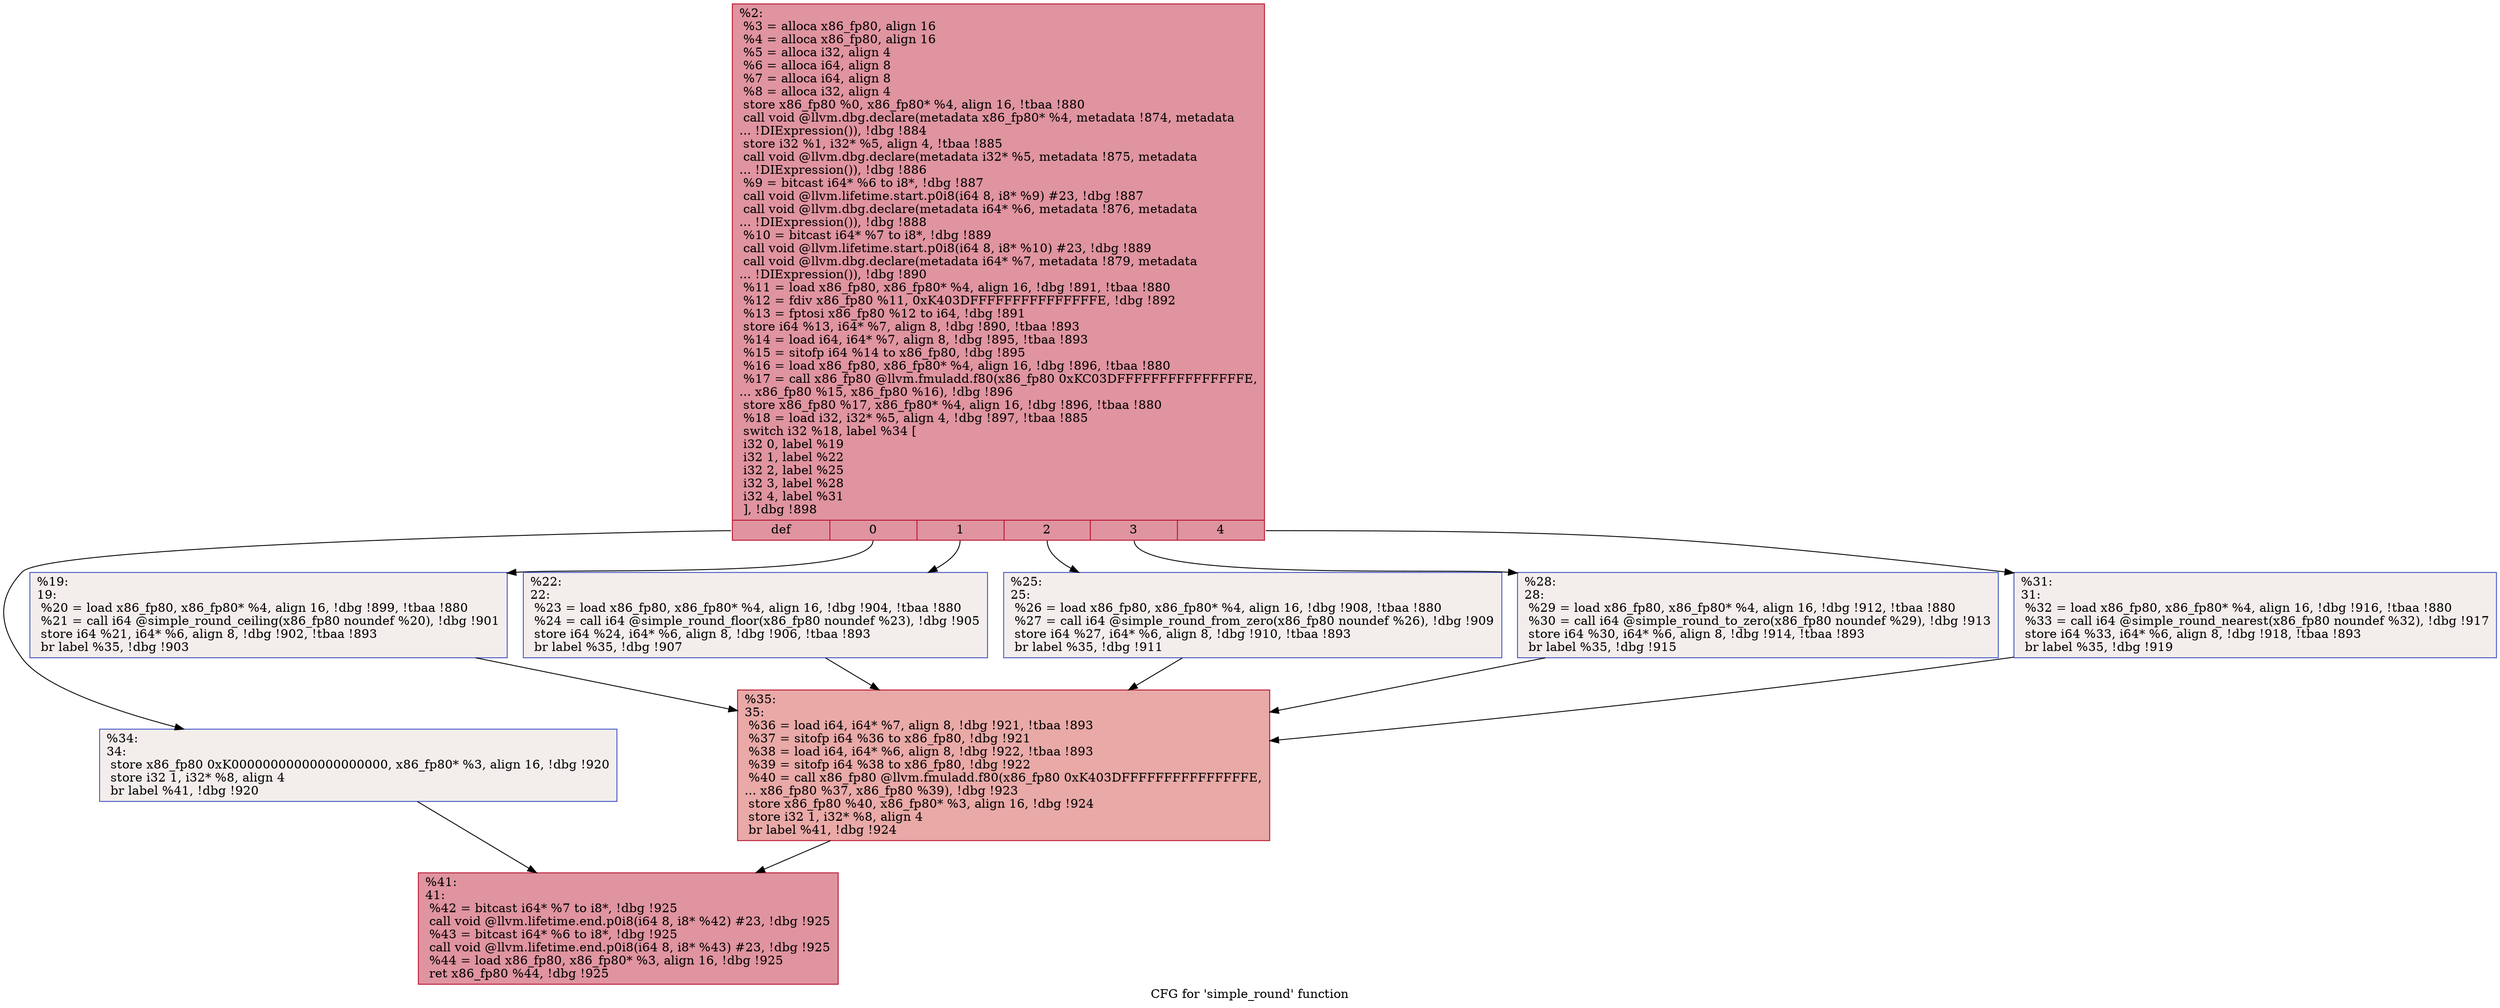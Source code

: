 digraph "CFG for 'simple_round' function" {
	label="CFG for 'simple_round' function";

	Node0xc9b9d0 [shape=record,color="#b70d28ff", style=filled, fillcolor="#b70d2870",label="{%2:\l  %3 = alloca x86_fp80, align 16\l  %4 = alloca x86_fp80, align 16\l  %5 = alloca i32, align 4\l  %6 = alloca i64, align 8\l  %7 = alloca i64, align 8\l  %8 = alloca i32, align 4\l  store x86_fp80 %0, x86_fp80* %4, align 16, !tbaa !880\l  call void @llvm.dbg.declare(metadata x86_fp80* %4, metadata !874, metadata\l... !DIExpression()), !dbg !884\l  store i32 %1, i32* %5, align 4, !tbaa !885\l  call void @llvm.dbg.declare(metadata i32* %5, metadata !875, metadata\l... !DIExpression()), !dbg !886\l  %9 = bitcast i64* %6 to i8*, !dbg !887\l  call void @llvm.lifetime.start.p0i8(i64 8, i8* %9) #23, !dbg !887\l  call void @llvm.dbg.declare(metadata i64* %6, metadata !876, metadata\l... !DIExpression()), !dbg !888\l  %10 = bitcast i64* %7 to i8*, !dbg !889\l  call void @llvm.lifetime.start.p0i8(i64 8, i8* %10) #23, !dbg !889\l  call void @llvm.dbg.declare(metadata i64* %7, metadata !879, metadata\l... !DIExpression()), !dbg !890\l  %11 = load x86_fp80, x86_fp80* %4, align 16, !dbg !891, !tbaa !880\l  %12 = fdiv x86_fp80 %11, 0xK403DFFFFFFFFFFFFFFFE, !dbg !892\l  %13 = fptosi x86_fp80 %12 to i64, !dbg !891\l  store i64 %13, i64* %7, align 8, !dbg !890, !tbaa !893\l  %14 = load i64, i64* %7, align 8, !dbg !895, !tbaa !893\l  %15 = sitofp i64 %14 to x86_fp80, !dbg !895\l  %16 = load x86_fp80, x86_fp80* %4, align 16, !dbg !896, !tbaa !880\l  %17 = call x86_fp80 @llvm.fmuladd.f80(x86_fp80 0xKC03DFFFFFFFFFFFFFFFE,\l... x86_fp80 %15, x86_fp80 %16), !dbg !896\l  store x86_fp80 %17, x86_fp80* %4, align 16, !dbg !896, !tbaa !880\l  %18 = load i32, i32* %5, align 4, !dbg !897, !tbaa !885\l  switch i32 %18, label %34 [\l    i32 0, label %19\l    i32 1, label %22\l    i32 2, label %25\l    i32 3, label %28\l    i32 4, label %31\l  ], !dbg !898\l|{<s0>def|<s1>0|<s2>1|<s3>2|<s4>3|<s5>4}}"];
	Node0xc9b9d0:s0 -> Node0xc9bbb0;
	Node0xc9b9d0:s1 -> Node0xc9ba20;
	Node0xc9b9d0:s2 -> Node0xc9ba70;
	Node0xc9b9d0:s3 -> Node0xc9bac0;
	Node0xc9b9d0:s4 -> Node0xc9bb10;
	Node0xc9b9d0:s5 -> Node0xc9bb60;
	Node0xc9ba20 [shape=record,color="#3d50c3ff", style=filled, fillcolor="#e5d8d170",label="{%19:\l19:                                               \l  %20 = load x86_fp80, x86_fp80* %4, align 16, !dbg !899, !tbaa !880\l  %21 = call i64 @simple_round_ceiling(x86_fp80 noundef %20), !dbg !901\l  store i64 %21, i64* %6, align 8, !dbg !902, !tbaa !893\l  br label %35, !dbg !903\l}"];
	Node0xc9ba20 -> Node0xc9bc00;
	Node0xc9ba70 [shape=record,color="#3d50c3ff", style=filled, fillcolor="#e5d8d170",label="{%22:\l22:                                               \l  %23 = load x86_fp80, x86_fp80* %4, align 16, !dbg !904, !tbaa !880\l  %24 = call i64 @simple_round_floor(x86_fp80 noundef %23), !dbg !905\l  store i64 %24, i64* %6, align 8, !dbg !906, !tbaa !893\l  br label %35, !dbg !907\l}"];
	Node0xc9ba70 -> Node0xc9bc00;
	Node0xc9bac0 [shape=record,color="#3d50c3ff", style=filled, fillcolor="#e5d8d170",label="{%25:\l25:                                               \l  %26 = load x86_fp80, x86_fp80* %4, align 16, !dbg !908, !tbaa !880\l  %27 = call i64 @simple_round_from_zero(x86_fp80 noundef %26), !dbg !909\l  store i64 %27, i64* %6, align 8, !dbg !910, !tbaa !893\l  br label %35, !dbg !911\l}"];
	Node0xc9bac0 -> Node0xc9bc00;
	Node0xc9bb10 [shape=record,color="#3d50c3ff", style=filled, fillcolor="#e5d8d170",label="{%28:\l28:                                               \l  %29 = load x86_fp80, x86_fp80* %4, align 16, !dbg !912, !tbaa !880\l  %30 = call i64 @simple_round_to_zero(x86_fp80 noundef %29), !dbg !913\l  store i64 %30, i64* %6, align 8, !dbg !914, !tbaa !893\l  br label %35, !dbg !915\l}"];
	Node0xc9bb10 -> Node0xc9bc00;
	Node0xc9bb60 [shape=record,color="#3d50c3ff", style=filled, fillcolor="#e5d8d170",label="{%31:\l31:                                               \l  %32 = load x86_fp80, x86_fp80* %4, align 16, !dbg !916, !tbaa !880\l  %33 = call i64 @simple_round_nearest(x86_fp80 noundef %32), !dbg !917\l  store i64 %33, i64* %6, align 8, !dbg !918, !tbaa !893\l  br label %35, !dbg !919\l}"];
	Node0xc9bb60 -> Node0xc9bc00;
	Node0xc9bbb0 [shape=record,color="#3d50c3ff", style=filled, fillcolor="#e5d8d170",label="{%34:\l34:                                               \l  store x86_fp80 0xK00000000000000000000, x86_fp80* %3, align 16, !dbg !920\l  store i32 1, i32* %8, align 4\l  br label %41, !dbg !920\l}"];
	Node0xc9bbb0 -> Node0xc9bc50;
	Node0xc9bc00 [shape=record,color="#b70d28ff", style=filled, fillcolor="#ca3b3770",label="{%35:\l35:                                               \l  %36 = load i64, i64* %7, align 8, !dbg !921, !tbaa !893\l  %37 = sitofp i64 %36 to x86_fp80, !dbg !921\l  %38 = load i64, i64* %6, align 8, !dbg !922, !tbaa !893\l  %39 = sitofp i64 %38 to x86_fp80, !dbg !922\l  %40 = call x86_fp80 @llvm.fmuladd.f80(x86_fp80 0xK403DFFFFFFFFFFFFFFFE,\l... x86_fp80 %37, x86_fp80 %39), !dbg !923\l  store x86_fp80 %40, x86_fp80* %3, align 16, !dbg !924\l  store i32 1, i32* %8, align 4\l  br label %41, !dbg !924\l}"];
	Node0xc9bc00 -> Node0xc9bc50;
	Node0xc9bc50 [shape=record,color="#b70d28ff", style=filled, fillcolor="#b70d2870",label="{%41:\l41:                                               \l  %42 = bitcast i64* %7 to i8*, !dbg !925\l  call void @llvm.lifetime.end.p0i8(i64 8, i8* %42) #23, !dbg !925\l  %43 = bitcast i64* %6 to i8*, !dbg !925\l  call void @llvm.lifetime.end.p0i8(i64 8, i8* %43) #23, !dbg !925\l  %44 = load x86_fp80, x86_fp80* %3, align 16, !dbg !925\l  ret x86_fp80 %44, !dbg !925\l}"];
}
